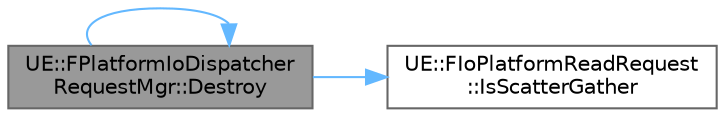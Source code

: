 digraph "UE::FPlatformIoDispatcherRequestMgr::Destroy"
{
 // INTERACTIVE_SVG=YES
 // LATEX_PDF_SIZE
  bgcolor="transparent";
  edge [fontname=Helvetica,fontsize=10,labelfontname=Helvetica,labelfontsize=10];
  node [fontname=Helvetica,fontsize=10,shape=box,height=0.2,width=0.4];
  rankdir="LR";
  Node1 [id="Node000001",label="UE::FPlatformIoDispatcher\lRequestMgr::Destroy",height=0.2,width=0.4,color="gray40", fillcolor="grey60", style="filled", fontcolor="black",tooltip=" "];
  Node1 -> Node1 [id="edge1_Node000001_Node000001",color="steelblue1",style="solid",tooltip=" "];
  Node1 -> Node2 [id="edge2_Node000001_Node000002",color="steelblue1",style="solid",tooltip=" "];
  Node2 [id="Node000002",label="UE::FIoPlatformReadRequest\l::IsScatterGather",height=0.2,width=0.4,color="grey40", fillcolor="white", style="filled",URL="$d8/dda/structUE_1_1FIoPlatformReadRequest.html#a4617af5c36bf07bcff10164a43ad1eae",tooltip=" "];
}
